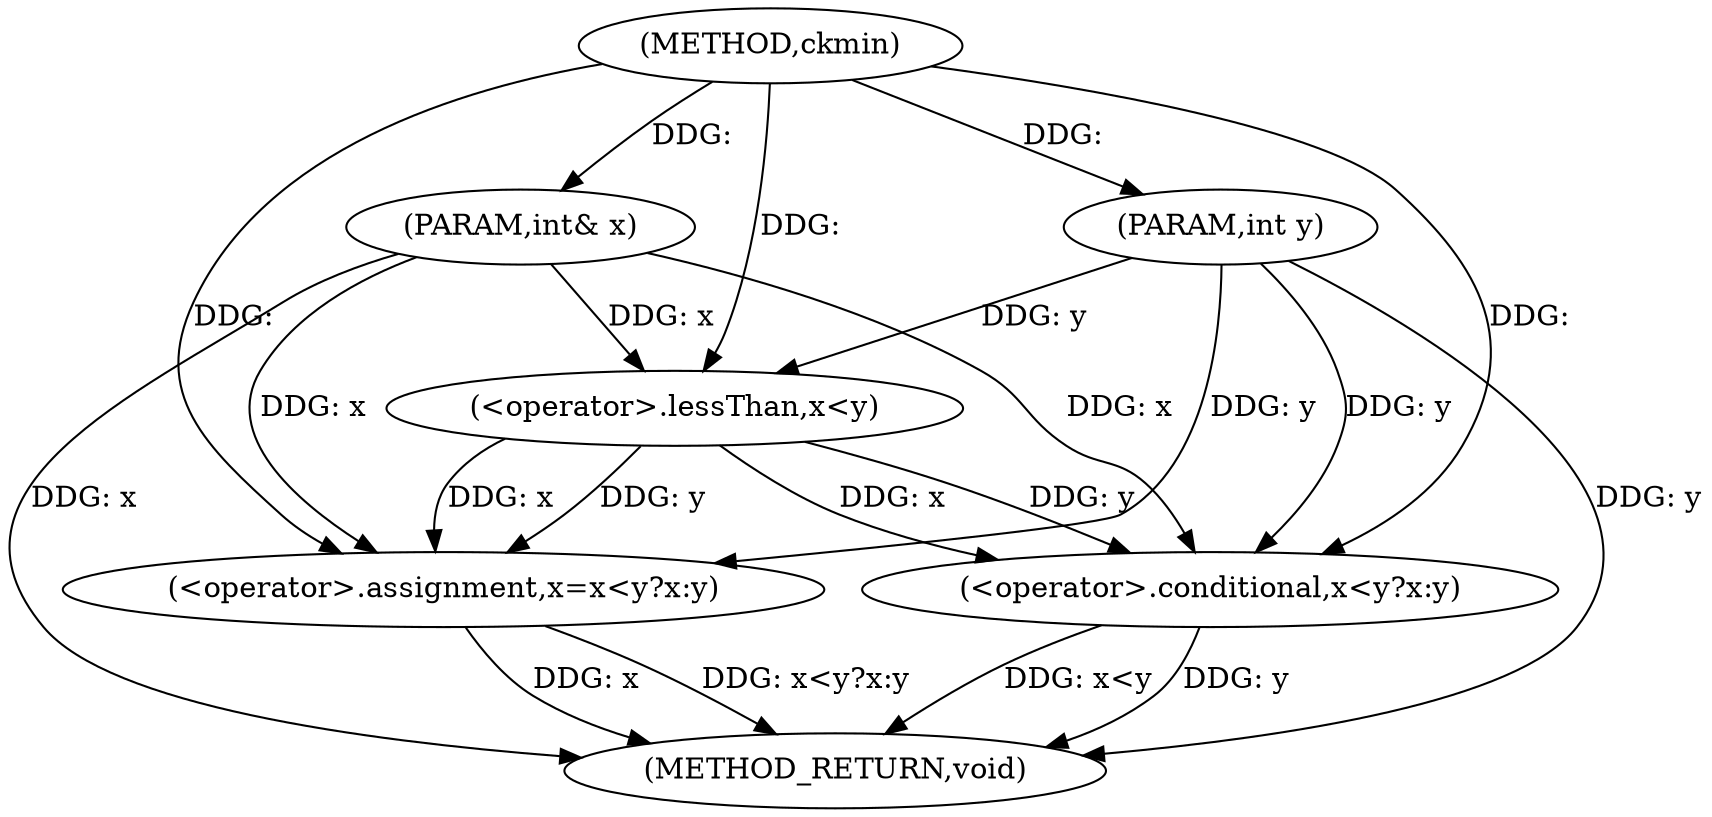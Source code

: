 digraph "ckmin" {  
"1000222" [label = "(METHOD,ckmin)" ]
"1000234" [label = "(METHOD_RETURN,void)" ]
"1000223" [label = "(PARAM,int& x)" ]
"1000224" [label = "(PARAM,int y)" ]
"1000226" [label = "(<operator>.assignment,x=x<y?x:y)" ]
"1000228" [label = "(<operator>.conditional,x<y?x:y)" ]
"1000229" [label = "(<operator>.lessThan,x<y)" ]
  "1000223" -> "1000234"  [ label = "DDG: x"] 
  "1000224" -> "1000234"  [ label = "DDG: y"] 
  "1000226" -> "1000234"  [ label = "DDG: x"] 
  "1000228" -> "1000234"  [ label = "DDG: x<y"] 
  "1000228" -> "1000234"  [ label = "DDG: y"] 
  "1000226" -> "1000234"  [ label = "DDG: x<y?x:y"] 
  "1000222" -> "1000223"  [ label = "DDG: "] 
  "1000222" -> "1000224"  [ label = "DDG: "] 
  "1000229" -> "1000226"  [ label = "DDG: y"] 
  "1000224" -> "1000226"  [ label = "DDG: y"] 
  "1000222" -> "1000226"  [ label = "DDG: "] 
  "1000229" -> "1000226"  [ label = "DDG: x"] 
  "1000223" -> "1000226"  [ label = "DDG: x"] 
  "1000229" -> "1000228"  [ label = "DDG: x"] 
  "1000223" -> "1000228"  [ label = "DDG: x"] 
  "1000222" -> "1000228"  [ label = "DDG: "] 
  "1000229" -> "1000228"  [ label = "DDG: y"] 
  "1000224" -> "1000228"  [ label = "DDG: y"] 
  "1000223" -> "1000229"  [ label = "DDG: x"] 
  "1000222" -> "1000229"  [ label = "DDG: "] 
  "1000224" -> "1000229"  [ label = "DDG: y"] 
}
